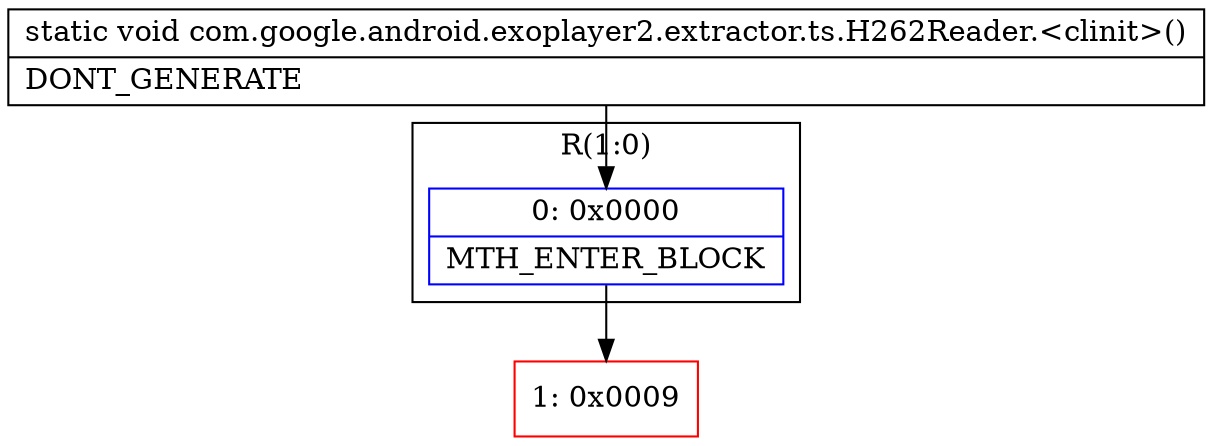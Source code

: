 digraph "CFG forcom.google.android.exoplayer2.extractor.ts.H262Reader.\<clinit\>()V" {
subgraph cluster_Region_2077701597 {
label = "R(1:0)";
node [shape=record,color=blue];
Node_0 [shape=record,label="{0\:\ 0x0000|MTH_ENTER_BLOCK\l}"];
}
Node_1 [shape=record,color=red,label="{1\:\ 0x0009}"];
MethodNode[shape=record,label="{static void com.google.android.exoplayer2.extractor.ts.H262Reader.\<clinit\>()  | DONT_GENERATE\l}"];
MethodNode -> Node_0;
Node_0 -> Node_1;
}

